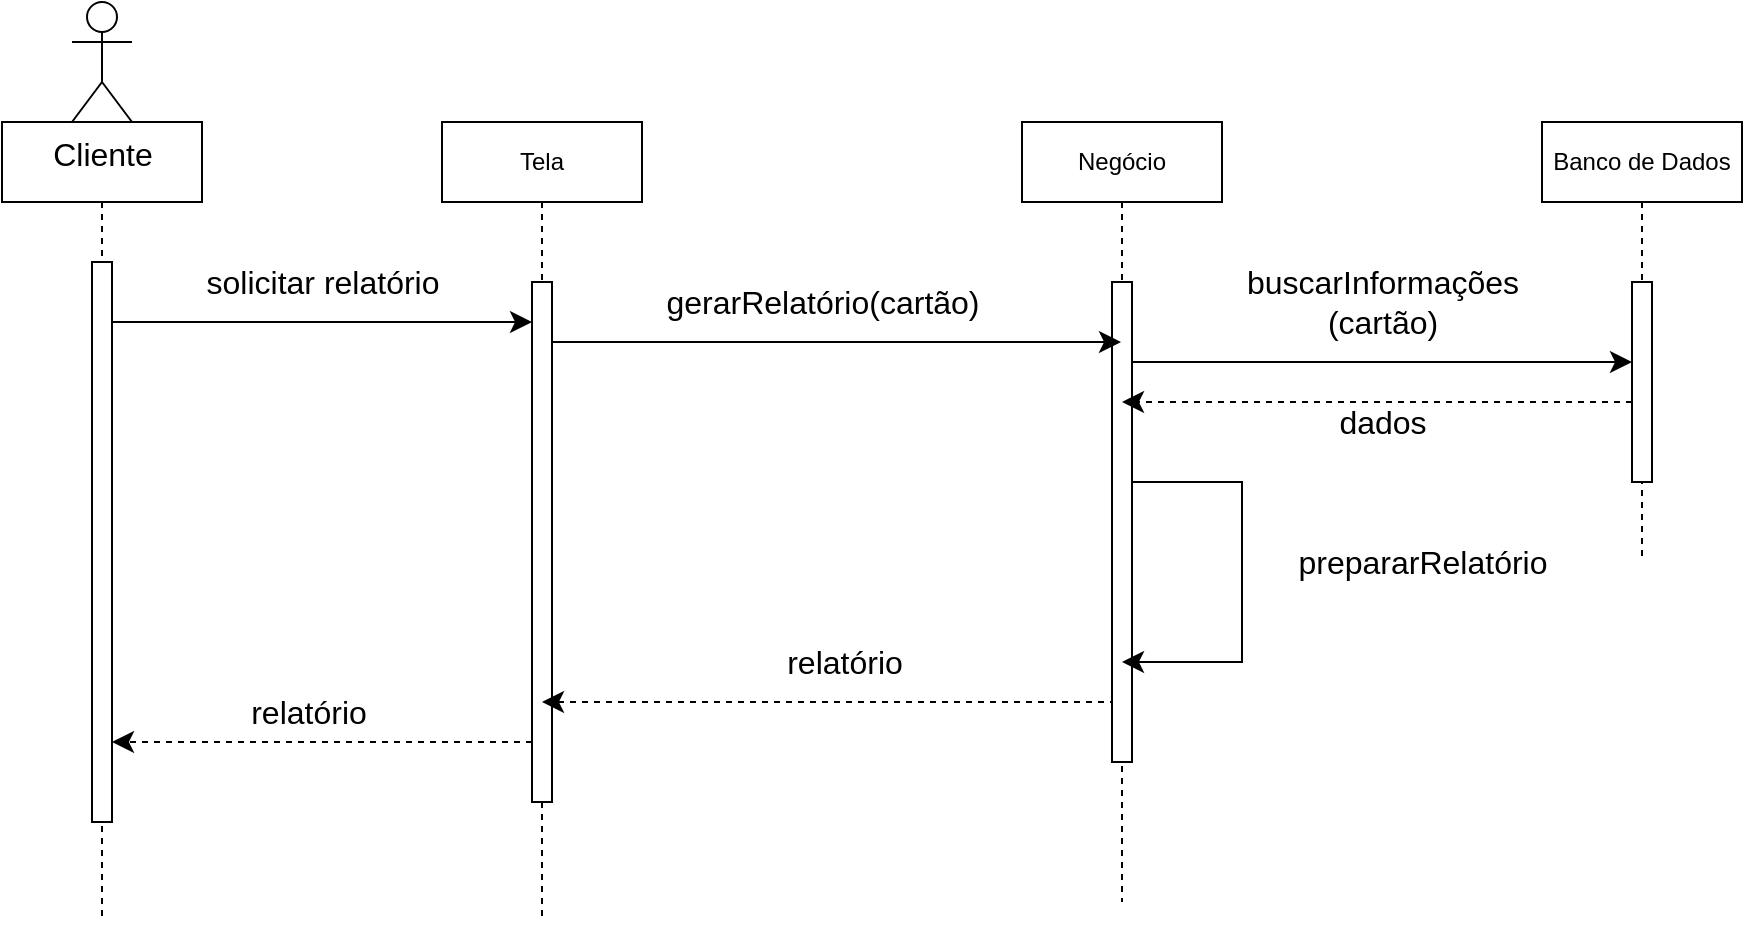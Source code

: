 <mxfile version="21.8.0" type="device">
  <diagram name="Page-1" id="2YBvvXClWsGukQMizWep">
    <mxGraphModel dx="1098" dy="840" grid="1" gridSize="10" guides="1" tooltips="1" connect="1" arrows="1" fold="1" page="1" pageScale="1" pageWidth="850" pageHeight="1100" math="0" shadow="0">
      <root>
        <mxCell id="0" />
        <mxCell id="1" parent="0" />
        <mxCell id="UvhR17b9blSRx0_4eVnM-36" value="" style="shape=umlLifeline;perimeter=lifelinePerimeter;whiteSpace=wrap;html=1;container=0;dropTarget=0;collapsible=0;recursiveResize=0;outlineConnect=0;portConstraint=eastwest;newEdgeStyle={&quot;edgeStyle&quot;:&quot;elbowEdgeStyle&quot;,&quot;elbow&quot;:&quot;vertical&quot;,&quot;curved&quot;:0,&quot;rounded&quot;:0};" vertex="1" parent="1">
          <mxGeometry x="60" y="150" width="100" height="400" as="geometry" />
        </mxCell>
        <mxCell id="UvhR17b9blSRx0_4eVnM-37" value="" style="html=1;points=[];perimeter=orthogonalPerimeter;outlineConnect=0;targetShapes=umlLifeline;portConstraint=eastwest;newEdgeStyle={&quot;edgeStyle&quot;:&quot;elbowEdgeStyle&quot;,&quot;elbow&quot;:&quot;vertical&quot;,&quot;curved&quot;:0,&quot;rounded&quot;:0};" vertex="1" parent="UvhR17b9blSRx0_4eVnM-36">
          <mxGeometry x="45" y="70" width="10" height="280" as="geometry" />
        </mxCell>
        <mxCell id="UvhR17b9blSRx0_4eVnM-38" value="Tela" style="shape=umlLifeline;perimeter=lifelinePerimeter;whiteSpace=wrap;html=1;container=0;dropTarget=0;collapsible=0;recursiveResize=0;outlineConnect=0;portConstraint=eastwest;newEdgeStyle={&quot;edgeStyle&quot;:&quot;elbowEdgeStyle&quot;,&quot;elbow&quot;:&quot;vertical&quot;,&quot;curved&quot;:0,&quot;rounded&quot;:0};" vertex="1" parent="1">
          <mxGeometry x="280" y="150" width="100" height="400" as="geometry" />
        </mxCell>
        <mxCell id="UvhR17b9blSRx0_4eVnM-39" value="" style="html=1;points=[];perimeter=orthogonalPerimeter;outlineConnect=0;targetShapes=umlLifeline;portConstraint=eastwest;newEdgeStyle={&quot;edgeStyle&quot;:&quot;elbowEdgeStyle&quot;,&quot;elbow&quot;:&quot;vertical&quot;,&quot;curved&quot;:0,&quot;rounded&quot;:0};" vertex="1" parent="UvhR17b9blSRx0_4eVnM-38">
          <mxGeometry x="45" y="80" width="10" height="260" as="geometry" />
        </mxCell>
        <mxCell id="UvhR17b9blSRx0_4eVnM-40" value="Cliente" style="shape=umlActor;verticalLabelPosition=bottom;verticalAlign=top;html=1;outlineConnect=0;fontSize=16;" vertex="1" parent="1">
          <mxGeometry x="95" y="90" width="30" height="60" as="geometry" />
        </mxCell>
        <mxCell id="UvhR17b9blSRx0_4eVnM-41" value="" style="edgeStyle=elbowEdgeStyle;curved=0;rounded=0;orthogonalLoop=1;jettySize=auto;html=1;elbow=vertical;fontSize=12;startSize=8;endSize=8;" edge="1" parent="1" source="UvhR17b9blSRx0_4eVnM-37" target="UvhR17b9blSRx0_4eVnM-39">
          <mxGeometry relative="1" as="geometry">
            <Array as="points">
              <mxPoint x="180" y="250" />
              <mxPoint x="160" y="260" />
            </Array>
          </mxGeometry>
        </mxCell>
        <mxCell id="UvhR17b9blSRx0_4eVnM-42" value="solicitar relatório" style="edgeLabel;html=1;align=center;verticalAlign=middle;resizable=0;points=[];fontSize=16;" vertex="1" connectable="0" parent="UvhR17b9blSRx0_4eVnM-41">
          <mxGeometry x="-0.383" y="2" relative="1" as="geometry">
            <mxPoint x="40" y="-18" as="offset" />
          </mxGeometry>
        </mxCell>
        <mxCell id="UvhR17b9blSRx0_4eVnM-43" value="Negócio" style="shape=umlLifeline;perimeter=lifelinePerimeter;whiteSpace=wrap;html=1;container=0;dropTarget=0;collapsible=0;recursiveResize=0;outlineConnect=0;portConstraint=eastwest;newEdgeStyle={&quot;edgeStyle&quot;:&quot;elbowEdgeStyle&quot;,&quot;elbow&quot;:&quot;vertical&quot;,&quot;curved&quot;:0,&quot;rounded&quot;:0};" vertex="1" parent="1">
          <mxGeometry x="570" y="150" width="100" height="390" as="geometry" />
        </mxCell>
        <mxCell id="UvhR17b9blSRx0_4eVnM-44" value="" style="html=1;points=[];perimeter=orthogonalPerimeter;outlineConnect=0;targetShapes=umlLifeline;portConstraint=eastwest;newEdgeStyle={&quot;edgeStyle&quot;:&quot;elbowEdgeStyle&quot;,&quot;elbow&quot;:&quot;vertical&quot;,&quot;curved&quot;:0,&quot;rounded&quot;:0};" vertex="1" parent="UvhR17b9blSRx0_4eVnM-43">
          <mxGeometry x="45" y="80" width="10" height="240" as="geometry" />
        </mxCell>
        <mxCell id="UvhR17b9blSRx0_4eVnM-46" value="Banco de Dados" style="shape=umlLifeline;perimeter=lifelinePerimeter;whiteSpace=wrap;html=1;container=0;dropTarget=0;collapsible=0;recursiveResize=0;outlineConnect=0;portConstraint=eastwest;newEdgeStyle={&quot;edgeStyle&quot;:&quot;elbowEdgeStyle&quot;,&quot;elbow&quot;:&quot;vertical&quot;,&quot;curved&quot;:0,&quot;rounded&quot;:0};" vertex="1" parent="1">
          <mxGeometry x="830" y="150" width="100" height="220" as="geometry" />
        </mxCell>
        <mxCell id="UvhR17b9blSRx0_4eVnM-47" value="" style="html=1;points=[];perimeter=orthogonalPerimeter;outlineConnect=0;targetShapes=umlLifeline;portConstraint=eastwest;newEdgeStyle={&quot;edgeStyle&quot;:&quot;elbowEdgeStyle&quot;,&quot;elbow&quot;:&quot;vertical&quot;,&quot;curved&quot;:0,&quot;rounded&quot;:0};" vertex="1" parent="UvhR17b9blSRx0_4eVnM-46">
          <mxGeometry x="45" y="80" width="10" height="100" as="geometry" />
        </mxCell>
        <mxCell id="UvhR17b9blSRx0_4eVnM-49" value="" style="edgeStyle=elbowEdgeStyle;curved=0;rounded=0;orthogonalLoop=1;jettySize=auto;html=1;elbow=horizontal;fontSize=12;startSize=8;endSize=8;" edge="1" parent="1" target="UvhR17b9blSRx0_4eVnM-43">
          <mxGeometry relative="1" as="geometry">
            <mxPoint x="335" y="260" as="sourcePoint" />
            <mxPoint x="505" y="260" as="targetPoint" />
            <Array as="points">
              <mxPoint x="360" y="260" />
              <mxPoint x="310" y="260" />
            </Array>
          </mxGeometry>
        </mxCell>
        <mxCell id="UvhR17b9blSRx0_4eVnM-50" value="gerarRelatório(cartão)" style="edgeLabel;html=1;align=center;verticalAlign=middle;resizable=0;points=[];fontSize=16;" vertex="1" connectable="0" parent="UvhR17b9blSRx0_4eVnM-49">
          <mxGeometry x="-0.472" relative="1" as="geometry">
            <mxPoint x="60" y="-20" as="offset" />
          </mxGeometry>
        </mxCell>
        <mxCell id="UvhR17b9blSRx0_4eVnM-51" value="" style="edgeStyle=elbowEdgeStyle;curved=0;rounded=0;orthogonalLoop=1;jettySize=auto;html=1;elbow=vertical;fontSize=12;startSize=8;endSize=8;dashed=1;" edge="1" parent="1" source="UvhR17b9blSRx0_4eVnM-47" target="UvhR17b9blSRx0_4eVnM-43">
          <mxGeometry relative="1" as="geometry">
            <Array as="points">
              <mxPoint x="680" y="290" />
              <mxPoint x="640" y="300" />
            </Array>
          </mxGeometry>
        </mxCell>
        <mxCell id="UvhR17b9blSRx0_4eVnM-52" value="dados" style="edgeLabel;html=1;align=center;verticalAlign=middle;resizable=0;points=[];fontSize=16;" vertex="1" connectable="0" parent="UvhR17b9blSRx0_4eVnM-51">
          <mxGeometry x="-0.042" y="-3" relative="1" as="geometry">
            <mxPoint x="-3" y="13" as="offset" />
          </mxGeometry>
        </mxCell>
        <mxCell id="UvhR17b9blSRx0_4eVnM-55" value="" style="edgeStyle=elbowEdgeStyle;curved=0;rounded=0;orthogonalLoop=1;jettySize=auto;html=1;elbow=vertical;fontSize=12;startSize=8;endSize=8;dashed=1;" edge="1" parent="1" target="UvhR17b9blSRx0_4eVnM-38">
          <mxGeometry relative="1" as="geometry">
            <mxPoint x="615" y="300" as="sourcePoint" />
            <mxPoint x="490" y="300" as="targetPoint" />
            <Array as="points">
              <mxPoint x="470" y="440" />
              <mxPoint x="480" y="390" />
            </Array>
          </mxGeometry>
        </mxCell>
        <mxCell id="UvhR17b9blSRx0_4eVnM-56" value="relatório" style="edgeLabel;html=1;align=center;verticalAlign=middle;resizable=0;points=[];fontSize=16;" vertex="1" connectable="0" parent="UvhR17b9blSRx0_4eVnM-55">
          <mxGeometry x="0.296" y="3" relative="1" as="geometry">
            <mxPoint x="1" y="-23" as="offset" />
          </mxGeometry>
        </mxCell>
        <mxCell id="UvhR17b9blSRx0_4eVnM-57" value="" style="edgeStyle=elbowEdgeStyle;curved=0;rounded=0;orthogonalLoop=1;jettySize=auto;html=1;elbow=horizontal;fontSize=12;startSize=8;endSize=8;dashed=1;" edge="1" parent="1" source="UvhR17b9blSRx0_4eVnM-39" target="UvhR17b9blSRx0_4eVnM-37">
          <mxGeometry relative="1" as="geometry">
            <Array as="points">
              <mxPoint x="240" y="460" />
              <mxPoint x="290" y="310" />
              <mxPoint x="180" y="330" />
            </Array>
          </mxGeometry>
        </mxCell>
        <mxCell id="UvhR17b9blSRx0_4eVnM-58" value="relatório" style="edgeLabel;html=1;align=center;verticalAlign=middle;resizable=0;points=[];fontSize=16;" vertex="1" connectable="0" parent="UvhR17b9blSRx0_4eVnM-57">
          <mxGeometry x="0.267" y="-1" relative="1" as="geometry">
            <mxPoint x="21" y="-14" as="offset" />
          </mxGeometry>
        </mxCell>
        <mxCell id="UvhR17b9blSRx0_4eVnM-65" value="" style="edgeStyle=elbowEdgeStyle;curved=0;rounded=0;orthogonalLoop=1;jettySize=auto;html=1;elbow=vertical;fontSize=12;startSize=8;endSize=8;" edge="1" parent="1" source="UvhR17b9blSRx0_4eVnM-44" target="UvhR17b9blSRx0_4eVnM-47">
          <mxGeometry relative="1" as="geometry">
            <Array as="points">
              <mxPoint x="660" y="270" />
              <mxPoint x="720" y="250" />
              <mxPoint x="630" y="260" />
            </Array>
          </mxGeometry>
        </mxCell>
        <mxCell id="UvhR17b9blSRx0_4eVnM-66" value="&lt;div&gt;buscarInformações&lt;/div&gt;&lt;div&gt;(cartão)&lt;br&gt;&lt;/div&gt;" style="edgeLabel;html=1;align=center;verticalAlign=middle;resizable=0;points=[];fontSize=16;" vertex="1" connectable="0" parent="UvhR17b9blSRx0_4eVnM-65">
          <mxGeometry x="-0.531" y="2" relative="1" as="geometry">
            <mxPoint x="66" y="-28" as="offset" />
          </mxGeometry>
        </mxCell>
        <mxCell id="UvhR17b9blSRx0_4eVnM-71" style="edgeStyle=elbowEdgeStyle;curved=0;rounded=0;orthogonalLoop=1;jettySize=auto;html=1;elbow=horizontal;fontSize=12;startSize=8;endSize=8;" edge="1" parent="1" target="UvhR17b9blSRx0_4eVnM-43">
          <mxGeometry relative="1" as="geometry">
            <mxPoint x="730" y="480" as="targetPoint" />
            <mxPoint x="625" y="330" as="sourcePoint" />
            <Array as="points">
              <mxPoint x="680" y="420" />
            </Array>
          </mxGeometry>
        </mxCell>
        <mxCell id="UvhR17b9blSRx0_4eVnM-76" value="prepararRelatório" style="edgeLabel;html=1;align=center;verticalAlign=middle;resizable=0;points=[];fontSize=16;" vertex="1" connectable="0" parent="UvhR17b9blSRx0_4eVnM-71">
          <mxGeometry x="-0.173" y="-1" relative="1" as="geometry">
            <mxPoint x="91" y="10" as="offset" />
          </mxGeometry>
        </mxCell>
      </root>
    </mxGraphModel>
  </diagram>
</mxfile>
